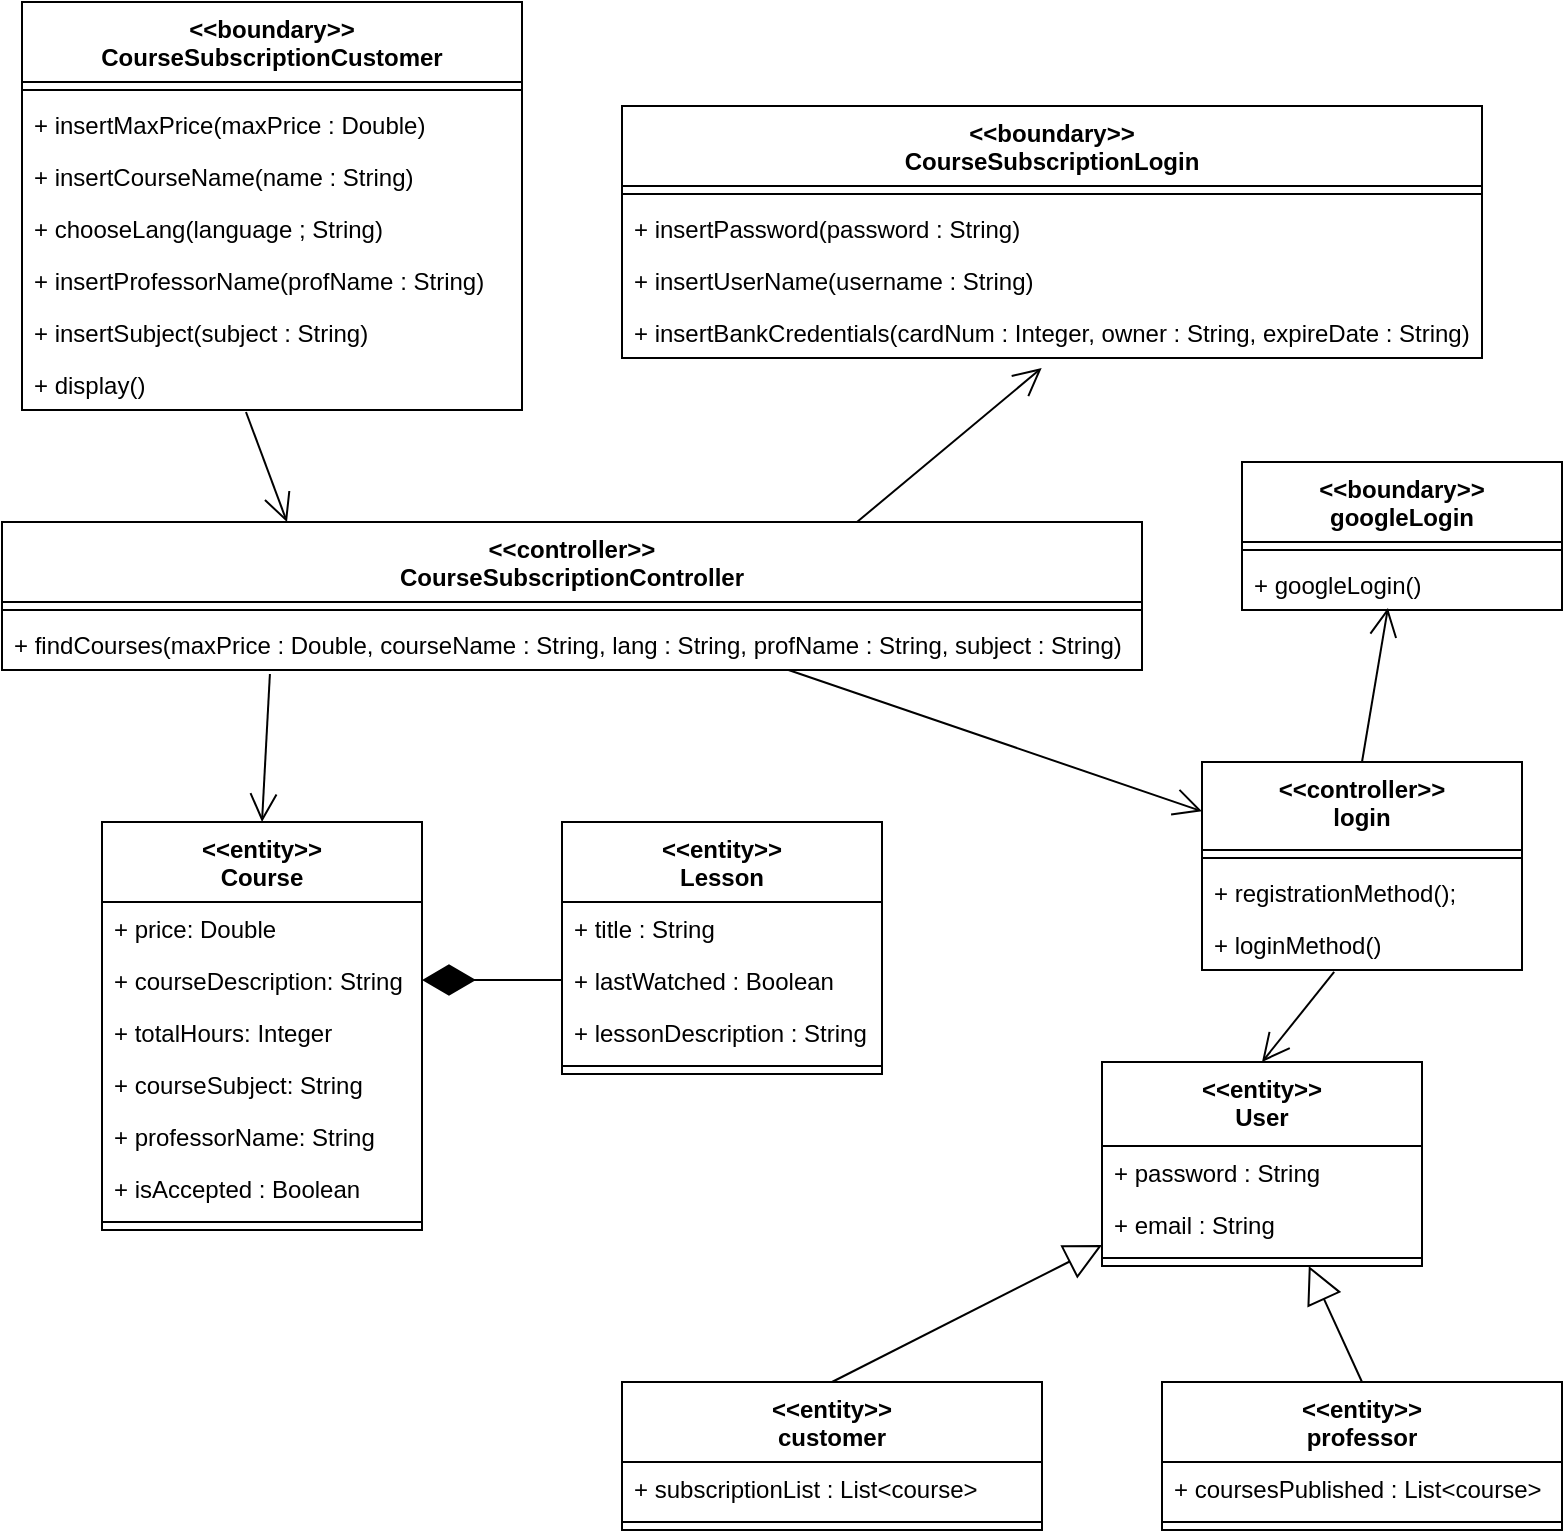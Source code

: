 <mxfile version="22.0.2" type="device">
  <diagram name="Page-1" id="dmrVdQQJfv6zHyvUZIjr">
    <mxGraphModel dx="1604" dy="843" grid="1" gridSize="10" guides="1" tooltips="1" connect="1" arrows="1" fold="1" page="1" pageScale="1" pageWidth="850" pageHeight="1100" math="0" shadow="0">
      <root>
        <mxCell id="0" />
        <mxCell id="1" parent="0" />
        <mxCell id="j9B-bxmroXAtAl5Ng9l--24" value="&amp;lt;&amp;lt;controller&amp;gt;&amp;gt;&lt;br&gt;CourseSubscriptionController" style="swimlane;fontStyle=1;align=center;verticalAlign=top;childLayout=stackLayout;horizontal=1;startSize=40;horizontalStack=0;resizeParent=1;resizeParentMax=0;resizeLast=0;collapsible=1;marginBottom=0;whiteSpace=wrap;html=1;" parent="1" vertex="1">
          <mxGeometry x="10" y="310" width="570" height="74" as="geometry" />
        </mxCell>
        <mxCell id="j9B-bxmroXAtAl5Ng9l--26" value="" style="line;strokeWidth=1;fillColor=none;align=left;verticalAlign=middle;spacingTop=-1;spacingLeft=3;spacingRight=3;rotatable=0;labelPosition=right;points=[];portConstraint=eastwest;strokeColor=inherit;" parent="j9B-bxmroXAtAl5Ng9l--24" vertex="1">
          <mxGeometry y="40" width="570" height="8" as="geometry" />
        </mxCell>
        <mxCell id="j9B-bxmroXAtAl5Ng9l--27" value="+ findCourses(maxPrice : Double, courseName : String, lang : String, profName : String, subject : String)" style="text;strokeColor=none;fillColor=none;align=left;verticalAlign=top;spacingLeft=4;spacingRight=4;overflow=hidden;rotatable=0;points=[[0,0.5],[1,0.5]];portConstraint=eastwest;whiteSpace=wrap;html=1;" parent="j9B-bxmroXAtAl5Ng9l--24" vertex="1">
          <mxGeometry y="48" width="570" height="26" as="geometry" />
        </mxCell>
        <mxCell id="j9B-bxmroXAtAl5Ng9l--28" value="&amp;lt;&amp;lt;boundary&amp;gt;&amp;gt;&lt;br&gt;CourseSubscriptionCustomer" style="swimlane;fontStyle=1;align=center;verticalAlign=top;childLayout=stackLayout;horizontal=1;startSize=40;horizontalStack=0;resizeParent=1;resizeParentMax=0;resizeLast=0;collapsible=1;marginBottom=0;whiteSpace=wrap;html=1;" parent="1" vertex="1">
          <mxGeometry x="20" y="50" width="250" height="204" as="geometry" />
        </mxCell>
        <mxCell id="j9B-bxmroXAtAl5Ng9l--30" value="" style="line;strokeWidth=1;fillColor=none;align=left;verticalAlign=middle;spacingTop=-1;spacingLeft=3;spacingRight=3;rotatable=0;labelPosition=right;points=[];portConstraint=eastwest;strokeColor=inherit;" parent="j9B-bxmroXAtAl5Ng9l--28" vertex="1">
          <mxGeometry y="40" width="250" height="8" as="geometry" />
        </mxCell>
        <mxCell id="j9B-bxmroXAtAl5Ng9l--54" value="+ insertMaxPrice(maxPrice : Double)" style="text;strokeColor=none;fillColor=none;align=left;verticalAlign=top;spacingLeft=4;spacingRight=4;overflow=hidden;rotatable=0;points=[[0,0.5],[1,0.5]];portConstraint=eastwest;whiteSpace=wrap;html=1;" parent="j9B-bxmroXAtAl5Ng9l--28" vertex="1">
          <mxGeometry y="48" width="250" height="26" as="geometry" />
        </mxCell>
        <mxCell id="j9B-bxmroXAtAl5Ng9l--56" value="+ insertCourseName(name : String)" style="text;strokeColor=none;fillColor=none;align=left;verticalAlign=top;spacingLeft=4;spacingRight=4;overflow=hidden;rotatable=0;points=[[0,0.5],[1,0.5]];portConstraint=eastwest;whiteSpace=wrap;html=1;" parent="j9B-bxmroXAtAl5Ng9l--28" vertex="1">
          <mxGeometry y="74" width="250" height="26" as="geometry" />
        </mxCell>
        <mxCell id="j9B-bxmroXAtAl5Ng9l--58" value="+ chooseLang(language ; String)" style="text;strokeColor=none;fillColor=none;align=left;verticalAlign=top;spacingLeft=4;spacingRight=4;overflow=hidden;rotatable=0;points=[[0,0.5],[1,0.5]];portConstraint=eastwest;whiteSpace=wrap;html=1;" parent="j9B-bxmroXAtAl5Ng9l--28" vertex="1">
          <mxGeometry y="100" width="250" height="26" as="geometry" />
        </mxCell>
        <mxCell id="j9B-bxmroXAtAl5Ng9l--55" value="+ insertProfessorName(profName : String)" style="text;strokeColor=none;fillColor=none;align=left;verticalAlign=top;spacingLeft=4;spacingRight=4;overflow=hidden;rotatable=0;points=[[0,0.5],[1,0.5]];portConstraint=eastwest;whiteSpace=wrap;html=1;" parent="j9B-bxmroXAtAl5Ng9l--28" vertex="1">
          <mxGeometry y="126" width="250" height="26" as="geometry" />
        </mxCell>
        <mxCell id="j9B-bxmroXAtAl5Ng9l--31" value="+ insertSubject(subject : String)&amp;nbsp;" style="text;strokeColor=none;fillColor=none;align=left;verticalAlign=top;spacingLeft=4;spacingRight=4;overflow=hidden;rotatable=0;points=[[0,0.5],[1,0.5]];portConstraint=eastwest;whiteSpace=wrap;html=1;" parent="j9B-bxmroXAtAl5Ng9l--28" vertex="1">
          <mxGeometry y="152" width="250" height="26" as="geometry" />
        </mxCell>
        <mxCell id="j9B-bxmroXAtAl5Ng9l--57" value="+ display()" style="text;strokeColor=none;fillColor=none;align=left;verticalAlign=top;spacingLeft=4;spacingRight=4;overflow=hidden;rotatable=0;points=[[0,0.5],[1,0.5]];portConstraint=eastwest;whiteSpace=wrap;html=1;" parent="j9B-bxmroXAtAl5Ng9l--28" vertex="1">
          <mxGeometry y="178" width="250" height="26" as="geometry" />
        </mxCell>
        <mxCell id="j9B-bxmroXAtAl5Ng9l--32" value="&amp;lt;&amp;lt;boundary&amp;gt;&amp;gt;&lt;br&gt;CourseSubscriptionLogin" style="swimlane;fontStyle=1;align=center;verticalAlign=top;childLayout=stackLayout;horizontal=1;startSize=40;horizontalStack=0;resizeParent=1;resizeParentMax=0;resizeLast=0;collapsible=1;marginBottom=0;whiteSpace=wrap;html=1;" parent="1" vertex="1">
          <mxGeometry x="320" y="102" width="430" height="126" as="geometry" />
        </mxCell>
        <mxCell id="j9B-bxmroXAtAl5Ng9l--34" value="" style="line;strokeWidth=1;fillColor=none;align=left;verticalAlign=middle;spacingTop=-1;spacingLeft=3;spacingRight=3;rotatable=0;labelPosition=right;points=[];portConstraint=eastwest;strokeColor=inherit;" parent="j9B-bxmroXAtAl5Ng9l--32" vertex="1">
          <mxGeometry y="40" width="430" height="8" as="geometry" />
        </mxCell>
        <mxCell id="j9B-bxmroXAtAl5Ng9l--59" value="+ insertPassword(password : String)" style="text;strokeColor=none;fillColor=none;align=left;verticalAlign=top;spacingLeft=4;spacingRight=4;overflow=hidden;rotatable=0;points=[[0,0.5],[1,0.5]];portConstraint=eastwest;whiteSpace=wrap;html=1;" parent="j9B-bxmroXAtAl5Ng9l--32" vertex="1">
          <mxGeometry y="48" width="430" height="26" as="geometry" />
        </mxCell>
        <mxCell id="j9B-bxmroXAtAl5Ng9l--35" value="+ insertUserName(username : String)" style="text;strokeColor=none;fillColor=none;align=left;verticalAlign=top;spacingLeft=4;spacingRight=4;overflow=hidden;rotatable=0;points=[[0,0.5],[1,0.5]];portConstraint=eastwest;whiteSpace=wrap;html=1;" parent="j9B-bxmroXAtAl5Ng9l--32" vertex="1">
          <mxGeometry y="74" width="430" height="26" as="geometry" />
        </mxCell>
        <mxCell id="j9B-bxmroXAtAl5Ng9l--76" value="+ insertBankCredentials(cardNum : Integer, owner : String, expireDate : String)" style="text;strokeColor=none;fillColor=none;align=left;verticalAlign=top;spacingLeft=4;spacingRight=4;overflow=hidden;rotatable=0;points=[[0,0.5],[1,0.5]];portConstraint=eastwest;whiteSpace=wrap;html=1;" parent="j9B-bxmroXAtAl5Ng9l--32" vertex="1">
          <mxGeometry y="100" width="430" height="26" as="geometry" />
        </mxCell>
        <mxCell id="j9B-bxmroXAtAl5Ng9l--36" value="" style="endArrow=open;endFill=1;endSize=12;html=1;rounded=0;exitX=0.448;exitY=1.038;exitDx=0;exitDy=0;exitPerimeter=0;entryX=0.25;entryY=0;entryDx=0;entryDy=0;" parent="1" source="j9B-bxmroXAtAl5Ng9l--57" target="j9B-bxmroXAtAl5Ng9l--24" edge="1">
          <mxGeometry width="160" relative="1" as="geometry">
            <mxPoint x="70" y="290" as="sourcePoint" />
            <mxPoint x="230" y="290" as="targetPoint" />
          </mxGeometry>
        </mxCell>
        <mxCell id="j9B-bxmroXAtAl5Ng9l--38" value="&amp;lt;&amp;lt;entity&amp;gt;&amp;gt;&lt;br&gt;Course" style="swimlane;fontStyle=1;align=center;verticalAlign=top;childLayout=stackLayout;horizontal=1;startSize=40;horizontalStack=0;resizeParent=1;resizeParentMax=0;resizeLast=0;collapsible=1;marginBottom=0;whiteSpace=wrap;html=1;" parent="1" vertex="1">
          <mxGeometry x="60" y="460" width="160" height="204" as="geometry" />
        </mxCell>
        <mxCell id="j9B-bxmroXAtAl5Ng9l--39" value="+ price: Double" style="text;strokeColor=none;fillColor=none;align=left;verticalAlign=top;spacingLeft=4;spacingRight=4;overflow=hidden;rotatable=0;points=[[0,0.5],[1,0.5]];portConstraint=eastwest;whiteSpace=wrap;html=1;" parent="j9B-bxmroXAtAl5Ng9l--38" vertex="1">
          <mxGeometry y="40" width="160" height="26" as="geometry" />
        </mxCell>
        <mxCell id="j9B-bxmroXAtAl5Ng9l--47" value="+ courseDescription: String" style="text;strokeColor=none;fillColor=none;align=left;verticalAlign=top;spacingLeft=4;spacingRight=4;overflow=hidden;rotatable=0;points=[[0,0.5],[1,0.5]];portConstraint=eastwest;whiteSpace=wrap;html=1;" parent="j9B-bxmroXAtAl5Ng9l--38" vertex="1">
          <mxGeometry y="66" width="160" height="26" as="geometry" />
        </mxCell>
        <mxCell id="j9B-bxmroXAtAl5Ng9l--49" value="+ totalHours: Integer" style="text;strokeColor=none;fillColor=none;align=left;verticalAlign=top;spacingLeft=4;spacingRight=4;overflow=hidden;rotatable=0;points=[[0,0.5],[1,0.5]];portConstraint=eastwest;whiteSpace=wrap;html=1;" parent="j9B-bxmroXAtAl5Ng9l--38" vertex="1">
          <mxGeometry y="92" width="160" height="26" as="geometry" />
        </mxCell>
        <mxCell id="j9B-bxmroXAtAl5Ng9l--48" value="+ courseSubject: String" style="text;strokeColor=none;fillColor=none;align=left;verticalAlign=top;spacingLeft=4;spacingRight=4;overflow=hidden;rotatable=0;points=[[0,0.5],[1,0.5]];portConstraint=eastwest;whiteSpace=wrap;html=1;" parent="j9B-bxmroXAtAl5Ng9l--38" vertex="1">
          <mxGeometry y="118" width="160" height="26" as="geometry" />
        </mxCell>
        <mxCell id="j9B-bxmroXAtAl5Ng9l--46" value="+ professorName: String" style="text;strokeColor=none;fillColor=none;align=left;verticalAlign=top;spacingLeft=4;spacingRight=4;overflow=hidden;rotatable=0;points=[[0,0.5],[1,0.5]];portConstraint=eastwest;whiteSpace=wrap;html=1;" parent="j9B-bxmroXAtAl5Ng9l--38" vertex="1">
          <mxGeometry y="144" width="160" height="26" as="geometry" />
        </mxCell>
        <mxCell id="mLTCxNaQNlOaayT8jwDs-1" value="+ isAccepted : Boolean" style="text;strokeColor=none;fillColor=none;align=left;verticalAlign=top;spacingLeft=4;spacingRight=4;overflow=hidden;rotatable=0;points=[[0,0.5],[1,0.5]];portConstraint=eastwest;whiteSpace=wrap;html=1;" parent="j9B-bxmroXAtAl5Ng9l--38" vertex="1">
          <mxGeometry y="170" width="160" height="26" as="geometry" />
        </mxCell>
        <mxCell id="j9B-bxmroXAtAl5Ng9l--40" value="" style="line;strokeWidth=1;fillColor=none;align=left;verticalAlign=middle;spacingTop=-1;spacingLeft=3;spacingRight=3;rotatable=0;labelPosition=right;points=[];portConstraint=eastwest;strokeColor=inherit;" parent="j9B-bxmroXAtAl5Ng9l--38" vertex="1">
          <mxGeometry y="196" width="160" height="8" as="geometry" />
        </mxCell>
        <mxCell id="j9B-bxmroXAtAl5Ng9l--51" value="" style="endArrow=open;endFill=1;endSize=12;html=1;rounded=0;exitX=0.235;exitY=1.077;exitDx=0;exitDy=0;exitPerimeter=0;entryX=0.5;entryY=0;entryDx=0;entryDy=0;" parent="1" source="j9B-bxmroXAtAl5Ng9l--27" target="j9B-bxmroXAtAl5Ng9l--38" edge="1">
          <mxGeometry width="160" relative="1" as="geometry">
            <mxPoint x="120" y="510" as="sourcePoint" />
            <mxPoint x="280" y="510" as="targetPoint" />
          </mxGeometry>
        </mxCell>
        <mxCell id="j9B-bxmroXAtAl5Ng9l--53" value="" style="endArrow=open;endFill=1;endSize=12;html=1;rounded=0;exitX=0.75;exitY=0;exitDx=0;exitDy=0;entryX=0.488;entryY=1.192;entryDx=0;entryDy=0;entryPerimeter=0;" parent="1" source="j9B-bxmroXAtAl5Ng9l--24" target="j9B-bxmroXAtAl5Ng9l--76" edge="1">
          <mxGeometry width="160" relative="1" as="geometry">
            <mxPoint x="680" y="280" as="sourcePoint" />
            <mxPoint x="460" y="190" as="targetPoint" />
          </mxGeometry>
        </mxCell>
        <mxCell id="j9B-bxmroXAtAl5Ng9l--61" value="&amp;lt;&amp;lt;entity&amp;gt;&amp;gt;&lt;br&gt;Lesson" style="swimlane;fontStyle=1;align=center;verticalAlign=top;childLayout=stackLayout;horizontal=1;startSize=40;horizontalStack=0;resizeParent=1;resizeParentMax=0;resizeLast=0;collapsible=1;marginBottom=0;whiteSpace=wrap;html=1;" parent="1" vertex="1">
          <mxGeometry x="290" y="460" width="160" height="126" as="geometry" />
        </mxCell>
        <mxCell id="j9B-bxmroXAtAl5Ng9l--62" value="+ title : String" style="text;strokeColor=none;fillColor=none;align=left;verticalAlign=top;spacingLeft=4;spacingRight=4;overflow=hidden;rotatable=0;points=[[0,0.5],[1,0.5]];portConstraint=eastwest;whiteSpace=wrap;html=1;" parent="j9B-bxmroXAtAl5Ng9l--61" vertex="1">
          <mxGeometry y="40" width="160" height="26" as="geometry" />
        </mxCell>
        <mxCell id="j9B-bxmroXAtAl5Ng9l--66" value="+ lastWatched : Boolean" style="text;strokeColor=none;fillColor=none;align=left;verticalAlign=top;spacingLeft=4;spacingRight=4;overflow=hidden;rotatable=0;points=[[0,0.5],[1,0.5]];portConstraint=eastwest;whiteSpace=wrap;html=1;" parent="j9B-bxmroXAtAl5Ng9l--61" vertex="1">
          <mxGeometry y="66" width="160" height="26" as="geometry" />
        </mxCell>
        <mxCell id="j9B-bxmroXAtAl5Ng9l--65" value="+ lessonDescription : String" style="text;strokeColor=none;fillColor=none;align=left;verticalAlign=top;spacingLeft=4;spacingRight=4;overflow=hidden;rotatable=0;points=[[0,0.5],[1,0.5]];portConstraint=eastwest;whiteSpace=wrap;html=1;" parent="j9B-bxmroXAtAl5Ng9l--61" vertex="1">
          <mxGeometry y="92" width="160" height="26" as="geometry" />
        </mxCell>
        <mxCell id="j9B-bxmroXAtAl5Ng9l--63" value="" style="line;strokeWidth=1;fillColor=none;align=left;verticalAlign=middle;spacingTop=-1;spacingLeft=3;spacingRight=3;rotatable=0;labelPosition=right;points=[];portConstraint=eastwest;strokeColor=inherit;" parent="j9B-bxmroXAtAl5Ng9l--61" vertex="1">
          <mxGeometry y="118" width="160" height="8" as="geometry" />
        </mxCell>
        <mxCell id="j9B-bxmroXAtAl5Ng9l--67" value="" style="endArrow=diamondThin;endFill=1;endSize=24;html=1;rounded=0;exitX=0;exitY=0.5;exitDx=0;exitDy=0;entryX=1;entryY=0.5;entryDx=0;entryDy=0;" parent="1" source="j9B-bxmroXAtAl5Ng9l--66" target="j9B-bxmroXAtAl5Ng9l--47" edge="1">
          <mxGeometry width="160" relative="1" as="geometry">
            <mxPoint x="280" y="650" as="sourcePoint" />
            <mxPoint x="440" y="650" as="targetPoint" />
          </mxGeometry>
        </mxCell>
        <mxCell id="ZtXnv4Ph-EpxdDWfBKaV-1" value="&amp;lt;&amp;lt;controller&amp;gt;&amp;gt;&lt;br&gt;login" style="swimlane;fontStyle=1;align=center;verticalAlign=top;childLayout=stackLayout;horizontal=1;startSize=44;horizontalStack=0;resizeParent=1;resizeParentMax=0;resizeLast=0;collapsible=1;marginBottom=0;whiteSpace=wrap;html=1;" vertex="1" parent="1">
          <mxGeometry x="610" y="430" width="160" height="104" as="geometry" />
        </mxCell>
        <mxCell id="ZtXnv4Ph-EpxdDWfBKaV-2" value="" style="line;strokeWidth=1;fillColor=none;align=left;verticalAlign=middle;spacingTop=-1;spacingLeft=3;spacingRight=3;rotatable=0;labelPosition=right;points=[];portConstraint=eastwest;strokeColor=inherit;" vertex="1" parent="ZtXnv4Ph-EpxdDWfBKaV-1">
          <mxGeometry y="44" width="160" height="8" as="geometry" />
        </mxCell>
        <mxCell id="ZtXnv4Ph-EpxdDWfBKaV-3" value="+ registrationMethod();" style="text;strokeColor=none;fillColor=none;align=left;verticalAlign=top;spacingLeft=4;spacingRight=4;overflow=hidden;rotatable=0;points=[[0,0.5],[1,0.5]];portConstraint=eastwest;whiteSpace=wrap;html=1;" vertex="1" parent="ZtXnv4Ph-EpxdDWfBKaV-1">
          <mxGeometry y="52" width="160" height="26" as="geometry" />
        </mxCell>
        <mxCell id="ZtXnv4Ph-EpxdDWfBKaV-4" value="+ loginMethod()" style="text;strokeColor=none;fillColor=none;align=left;verticalAlign=top;spacingLeft=4;spacingRight=4;overflow=hidden;rotatable=0;points=[[0,0.5],[1,0.5]];portConstraint=eastwest;whiteSpace=wrap;html=1;" vertex="1" parent="ZtXnv4Ph-EpxdDWfBKaV-1">
          <mxGeometry y="78" width="160" height="26" as="geometry" />
        </mxCell>
        <mxCell id="ZtXnv4Ph-EpxdDWfBKaV-5" value="&amp;lt;&amp;lt;boundary&amp;gt;&amp;gt;&lt;br&gt;googleLogin" style="swimlane;fontStyle=1;align=center;verticalAlign=top;childLayout=stackLayout;horizontal=1;startSize=40;horizontalStack=0;resizeParent=1;resizeParentMax=0;resizeLast=0;collapsible=1;marginBottom=0;whiteSpace=wrap;html=1;" vertex="1" parent="1">
          <mxGeometry x="630" y="280" width="160" height="74" as="geometry" />
        </mxCell>
        <mxCell id="ZtXnv4Ph-EpxdDWfBKaV-6" value="" style="line;strokeWidth=1;fillColor=none;align=left;verticalAlign=middle;spacingTop=-1;spacingLeft=3;spacingRight=3;rotatable=0;labelPosition=right;points=[];portConstraint=eastwest;strokeColor=inherit;" vertex="1" parent="ZtXnv4Ph-EpxdDWfBKaV-5">
          <mxGeometry y="40" width="160" height="8" as="geometry" />
        </mxCell>
        <mxCell id="ZtXnv4Ph-EpxdDWfBKaV-7" value="+ googleLogin()" style="text;strokeColor=none;fillColor=none;align=left;verticalAlign=top;spacingLeft=4;spacingRight=4;overflow=hidden;rotatable=0;points=[[0,0.5],[1,0.5]];portConstraint=eastwest;whiteSpace=wrap;html=1;" vertex="1" parent="ZtXnv4Ph-EpxdDWfBKaV-5">
          <mxGeometry y="48" width="160" height="26" as="geometry" />
        </mxCell>
        <mxCell id="ZtXnv4Ph-EpxdDWfBKaV-8" value="&amp;lt;&amp;lt;entity&amp;gt;&amp;gt;&lt;br&gt;User" style="swimlane;fontStyle=1;align=center;verticalAlign=top;childLayout=stackLayout;horizontal=1;startSize=42;horizontalStack=0;resizeParent=1;resizeParentMax=0;resizeLast=0;collapsible=1;marginBottom=0;whiteSpace=wrap;html=1;" vertex="1" parent="1">
          <mxGeometry x="560" y="580" width="160" height="102" as="geometry" />
        </mxCell>
        <mxCell id="ZtXnv4Ph-EpxdDWfBKaV-9" value="+ password : String" style="text;strokeColor=none;fillColor=none;align=left;verticalAlign=top;spacingLeft=4;spacingRight=4;overflow=hidden;rotatable=0;points=[[0,0.5],[1,0.5]];portConstraint=eastwest;whiteSpace=wrap;html=1;" vertex="1" parent="ZtXnv4Ph-EpxdDWfBKaV-8">
          <mxGeometry y="42" width="160" height="26" as="geometry" />
        </mxCell>
        <mxCell id="ZtXnv4Ph-EpxdDWfBKaV-10" value="+ email : String" style="text;strokeColor=none;fillColor=none;align=left;verticalAlign=top;spacingLeft=4;spacingRight=4;overflow=hidden;rotatable=0;points=[[0,0.5],[1,0.5]];portConstraint=eastwest;whiteSpace=wrap;html=1;" vertex="1" parent="ZtXnv4Ph-EpxdDWfBKaV-8">
          <mxGeometry y="68" width="160" height="26" as="geometry" />
        </mxCell>
        <mxCell id="ZtXnv4Ph-EpxdDWfBKaV-11" value="" style="line;strokeWidth=1;fillColor=none;align=left;verticalAlign=middle;spacingTop=-1;spacingLeft=3;spacingRight=3;rotatable=0;labelPosition=right;points=[];portConstraint=eastwest;strokeColor=inherit;" vertex="1" parent="ZtXnv4Ph-EpxdDWfBKaV-8">
          <mxGeometry y="94" width="160" height="8" as="geometry" />
        </mxCell>
        <mxCell id="ZtXnv4Ph-EpxdDWfBKaV-12" value="&amp;lt;&amp;lt;entity&amp;gt;&amp;gt;&lt;br&gt;customer" style="swimlane;fontStyle=1;align=center;verticalAlign=top;childLayout=stackLayout;horizontal=1;startSize=40;horizontalStack=0;resizeParent=1;resizeParentMax=0;resizeLast=0;collapsible=1;marginBottom=0;whiteSpace=wrap;html=1;" vertex="1" parent="1">
          <mxGeometry x="320" y="740" width="210" height="74" as="geometry" />
        </mxCell>
        <mxCell id="ZtXnv4Ph-EpxdDWfBKaV-13" value="+ subscriptionList : List&amp;lt;course&amp;gt;" style="text;strokeColor=none;fillColor=none;align=left;verticalAlign=top;spacingLeft=4;spacingRight=4;overflow=hidden;rotatable=0;points=[[0,0.5],[1,0.5]];portConstraint=eastwest;whiteSpace=wrap;html=1;" vertex="1" parent="ZtXnv4Ph-EpxdDWfBKaV-12">
          <mxGeometry y="40" width="210" height="26" as="geometry" />
        </mxCell>
        <mxCell id="ZtXnv4Ph-EpxdDWfBKaV-14" value="" style="line;strokeWidth=1;fillColor=none;align=left;verticalAlign=middle;spacingTop=-1;spacingLeft=3;spacingRight=3;rotatable=0;labelPosition=right;points=[];portConstraint=eastwest;strokeColor=inherit;" vertex="1" parent="ZtXnv4Ph-EpxdDWfBKaV-12">
          <mxGeometry y="66" width="210" height="8" as="geometry" />
        </mxCell>
        <mxCell id="ZtXnv4Ph-EpxdDWfBKaV-15" value="&amp;lt;&amp;lt;entity&amp;gt;&amp;gt;&lt;br&gt;professor" style="swimlane;fontStyle=1;align=center;verticalAlign=top;childLayout=stackLayout;horizontal=1;startSize=40;horizontalStack=0;resizeParent=1;resizeParentMax=0;resizeLast=0;collapsible=1;marginBottom=0;whiteSpace=wrap;html=1;" vertex="1" parent="1">
          <mxGeometry x="590" y="740" width="200" height="74" as="geometry" />
        </mxCell>
        <mxCell id="ZtXnv4Ph-EpxdDWfBKaV-16" value="+ coursesPublished : List&amp;lt;course&amp;gt;" style="text;strokeColor=none;fillColor=none;align=left;verticalAlign=top;spacingLeft=4;spacingRight=4;overflow=hidden;rotatable=0;points=[[0,0.5],[1,0.5]];portConstraint=eastwest;whiteSpace=wrap;html=1;" vertex="1" parent="ZtXnv4Ph-EpxdDWfBKaV-15">
          <mxGeometry y="40" width="200" height="26" as="geometry" />
        </mxCell>
        <mxCell id="ZtXnv4Ph-EpxdDWfBKaV-17" value="" style="line;strokeWidth=1;fillColor=none;align=left;verticalAlign=middle;spacingTop=-1;spacingLeft=3;spacingRight=3;rotatable=0;labelPosition=right;points=[];portConstraint=eastwest;strokeColor=inherit;" vertex="1" parent="ZtXnv4Ph-EpxdDWfBKaV-15">
          <mxGeometry y="66" width="200" height="8" as="geometry" />
        </mxCell>
        <mxCell id="ZtXnv4Ph-EpxdDWfBKaV-18" value="" style="endArrow=open;endFill=1;endSize=12;html=1;rounded=0;exitX=0.5;exitY=0;exitDx=0;exitDy=0;entryX=0.456;entryY=0.962;entryDx=0;entryDy=0;entryPerimeter=0;" edge="1" parent="1" source="ZtXnv4Ph-EpxdDWfBKaV-1" target="ZtXnv4Ph-EpxdDWfBKaV-7">
          <mxGeometry width="160" relative="1" as="geometry">
            <mxPoint x="400" y="650" as="sourcePoint" />
            <mxPoint x="560" y="650" as="targetPoint" />
          </mxGeometry>
        </mxCell>
        <mxCell id="ZtXnv4Ph-EpxdDWfBKaV-19" value="" style="endArrow=open;endFill=1;endSize=12;html=1;rounded=0;exitX=0.413;exitY=1.038;exitDx=0;exitDy=0;exitPerimeter=0;entryX=0.5;entryY=0;entryDx=0;entryDy=0;" edge="1" parent="1" source="ZtXnv4Ph-EpxdDWfBKaV-4" target="ZtXnv4Ph-EpxdDWfBKaV-8">
          <mxGeometry width="160" relative="1" as="geometry">
            <mxPoint x="390" y="730" as="sourcePoint" />
            <mxPoint x="550" y="730" as="targetPoint" />
          </mxGeometry>
        </mxCell>
        <mxCell id="ZtXnv4Ph-EpxdDWfBKaV-20" value="" style="endArrow=block;endSize=16;endFill=0;html=1;rounded=0;exitX=0.5;exitY=0;exitDx=0;exitDy=0;" edge="1" parent="1" source="ZtXnv4Ph-EpxdDWfBKaV-12" target="ZtXnv4Ph-EpxdDWfBKaV-8">
          <mxGeometry width="160" relative="1" as="geometry">
            <mxPoint x="400" y="840" as="sourcePoint" />
            <mxPoint x="547.04" y="784.992" as="targetPoint" />
          </mxGeometry>
        </mxCell>
        <mxCell id="ZtXnv4Ph-EpxdDWfBKaV-21" value="" style="endArrow=block;endSize=16;endFill=0;html=1;rounded=0;exitX=0.5;exitY=0;exitDx=0;exitDy=0;" edge="1" parent="1" source="ZtXnv4Ph-EpxdDWfBKaV-15" target="ZtXnv4Ph-EpxdDWfBKaV-8">
          <mxGeometry width="160" relative="1" as="geometry">
            <mxPoint x="583" y="883" as="sourcePoint" />
            <mxPoint x="646.08" y="782.002" as="targetPoint" />
          </mxGeometry>
        </mxCell>
        <mxCell id="ZtXnv4Ph-EpxdDWfBKaV-22" value="" style="endArrow=open;endFill=1;endSize=12;html=1;rounded=0;" edge="1" parent="1" source="j9B-bxmroXAtAl5Ng9l--24" target="ZtXnv4Ph-EpxdDWfBKaV-1">
          <mxGeometry width="160" relative="1" as="geometry">
            <mxPoint x="340" y="360" as="sourcePoint" />
            <mxPoint x="500" y="360" as="targetPoint" />
          </mxGeometry>
        </mxCell>
      </root>
    </mxGraphModel>
  </diagram>
</mxfile>
